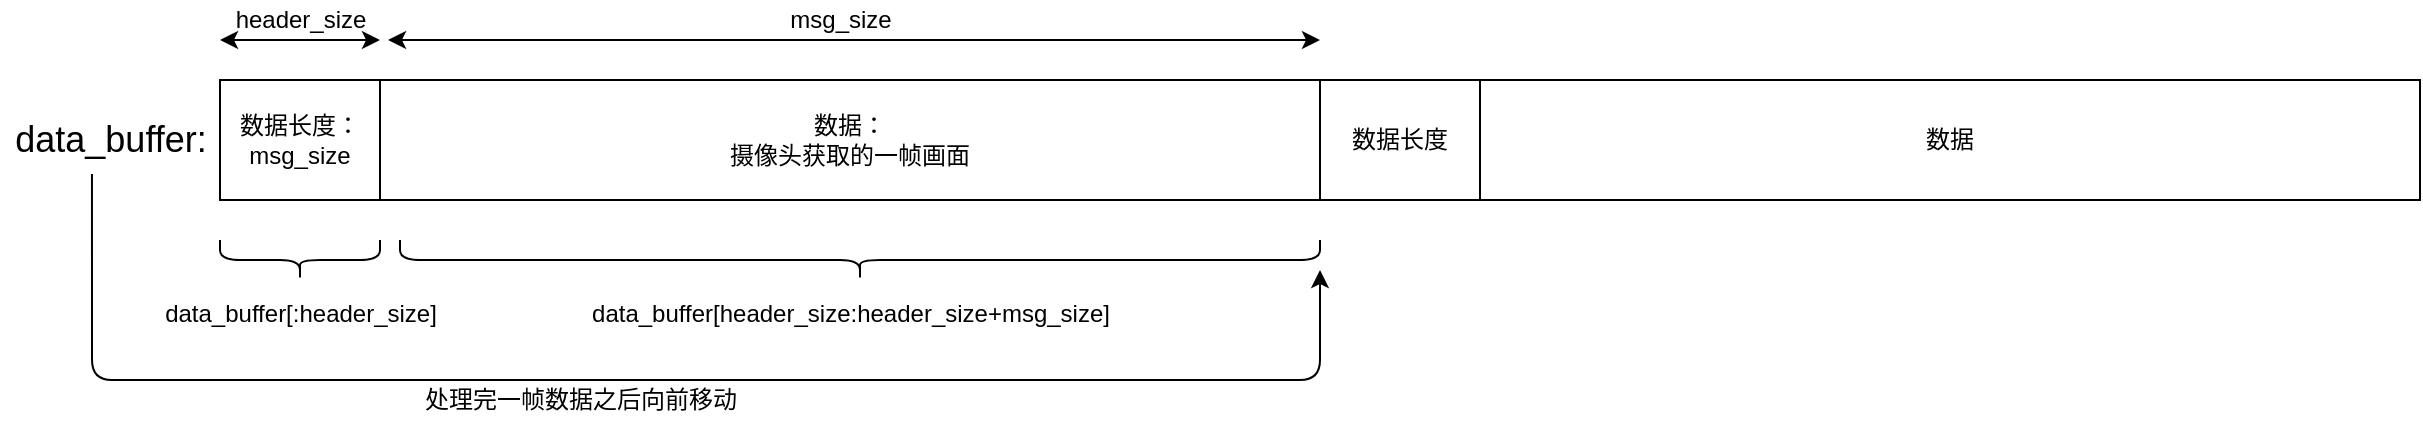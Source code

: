 <mxfile>
    <diagram id="6vl40h1K1rYPfvugt2zY" name="第 1 页">
        <mxGraphModel dx="1758" dy="886" grid="1" gridSize="10" guides="1" tooltips="1" connect="1" arrows="1" fold="1" page="1" pageScale="1" pageWidth="827" pageHeight="1169" math="0" shadow="0">
            <root>
                <mxCell id="0"/>
                <mxCell id="1" parent="0"/>
                <mxCell id="4" value="数据长度：&lt;br&gt;msg_size" style="rounded=0;whiteSpace=wrap;html=1;" vertex="1" parent="1">
                    <mxGeometry x="140" y="410" width="80" height="60" as="geometry"/>
                </mxCell>
                <mxCell id="5" value="数据：&lt;br&gt;摄像头获取的一帧画面" style="rounded=0;whiteSpace=wrap;html=1;" vertex="1" parent="1">
                    <mxGeometry x="220" y="410" width="470" height="60" as="geometry"/>
                </mxCell>
                <mxCell id="6" value="" style="endArrow=classic;startArrow=classic;html=1;" edge="1" parent="1">
                    <mxGeometry width="50" height="50" relative="1" as="geometry">
                        <mxPoint x="140" y="390" as="sourcePoint"/>
                        <mxPoint x="220" y="390" as="targetPoint"/>
                    </mxGeometry>
                </mxCell>
                <mxCell id="7" value="header_size" style="text;html=1;align=center;verticalAlign=middle;resizable=0;points=[];autosize=1;strokeColor=none;fillColor=none;" vertex="1" parent="1">
                    <mxGeometry x="140" y="370" width="80" height="20" as="geometry"/>
                </mxCell>
                <mxCell id="8" value="data_buffer:" style="text;html=1;align=center;verticalAlign=middle;resizable=0;points=[];autosize=1;strokeColor=none;fillColor=none;fontSize=18;" vertex="1" parent="1">
                    <mxGeometry x="30" y="425" width="110" height="30" as="geometry"/>
                </mxCell>
                <mxCell id="9" value="" style="shape=curlyBracket;whiteSpace=wrap;html=1;rounded=1;fontSize=18;direction=south;rotation=-180;" vertex="1" parent="1">
                    <mxGeometry x="140" y="490" width="80" height="20" as="geometry"/>
                </mxCell>
                <mxCell id="10" value="&lt;font style=&quot;font-size: 12px&quot;&gt;data_buffer[:header_size]&lt;/font&gt;" style="text;html=1;align=center;verticalAlign=middle;resizable=0;points=[];autosize=1;strokeColor=none;fillColor=none;fontSize=18;" vertex="1" parent="1">
                    <mxGeometry x="105" y="510" width="150" height="30" as="geometry"/>
                </mxCell>
                <mxCell id="11" value="" style="shape=curlyBracket;whiteSpace=wrap;html=1;rounded=1;fontSize=18;direction=south;rotation=-180;" vertex="1" parent="1">
                    <mxGeometry x="230" y="490" width="460" height="20" as="geometry"/>
                </mxCell>
                <mxCell id="12" value="&lt;font style=&quot;font-size: 12px&quot;&gt;data_buffer[header_size:header_size+msg_size]&lt;/font&gt;" style="text;html=1;align=center;verticalAlign=middle;resizable=0;points=[];autosize=1;strokeColor=none;fillColor=none;fontSize=18;" vertex="1" parent="1">
                    <mxGeometry x="320" y="510" width="270" height="30" as="geometry"/>
                </mxCell>
                <mxCell id="13" value="数据长度" style="rounded=0;whiteSpace=wrap;html=1;" vertex="1" parent="1">
                    <mxGeometry x="690" y="410" width="80" height="60" as="geometry"/>
                </mxCell>
                <mxCell id="14" value="数据" style="rounded=0;whiteSpace=wrap;html=1;" vertex="1" parent="1">
                    <mxGeometry x="770" y="410" width="470" height="60" as="geometry"/>
                </mxCell>
                <mxCell id="15" value="" style="endArrow=classic;html=1;fontSize=12;exitX=0.418;exitY=1.067;exitDx=0;exitDy=0;exitPerimeter=0;entryX=0.25;entryY=1;entryDx=0;entryDy=0;" edge="1" parent="1" source="8" target="11">
                    <mxGeometry width="50" height="50" relative="1" as="geometry">
                        <mxPoint x="690" y="570" as="sourcePoint"/>
                        <mxPoint x="690" y="520" as="targetPoint"/>
                        <Array as="points">
                            <mxPoint x="76" y="560"/>
                            <mxPoint x="690" y="560"/>
                        </Array>
                    </mxGeometry>
                </mxCell>
                <mxCell id="16" value="处理完一帧数据之后向前移动" style="text;html=1;align=center;verticalAlign=middle;resizable=0;points=[];autosize=1;strokeColor=none;fillColor=none;fontSize=12;" vertex="1" parent="1">
                    <mxGeometry x="235" y="560" width="170" height="20" as="geometry"/>
                </mxCell>
                <mxCell id="17" value="" style="endArrow=classic;startArrow=classic;html=1;fontSize=12;exitX=1.05;exitY=1;exitDx=0;exitDy=0;exitPerimeter=0;" edge="1" parent="1" source="7">
                    <mxGeometry width="50" height="50" relative="1" as="geometry">
                        <mxPoint x="680" y="570" as="sourcePoint"/>
                        <mxPoint x="690" y="390" as="targetPoint"/>
                    </mxGeometry>
                </mxCell>
                <mxCell id="18" value="msg_size" style="text;html=1;align=center;verticalAlign=middle;resizable=0;points=[];autosize=1;strokeColor=none;fillColor=none;fontSize=12;" vertex="1" parent="1">
                    <mxGeometry x="415" y="370" width="70" height="20" as="geometry"/>
                </mxCell>
            </root>
        </mxGraphModel>
    </diagram>
</mxfile>